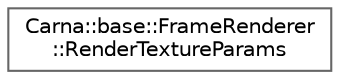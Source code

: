 digraph "Graphical Class Hierarchy"
{
 // LATEX_PDF_SIZE
  bgcolor="transparent";
  edge [fontname=Helvetica,fontsize=10,labelfontname=Helvetica,labelfontsize=10];
  node [fontname=Helvetica,fontsize=10,shape=box,height=0.2,width=0.4];
  rankdir="LR";
  Node0 [id="Node000000",label="Carna::base::FrameRenderer\l::RenderTextureParams",height=0.2,width=0.4,color="grey40", fillcolor="white", style="filled",URL="$structCarna_1_1base_1_1FrameRenderer_1_1RenderTextureParams.html",tooltip="Specifies how renderTexture is to be performed."];
}
